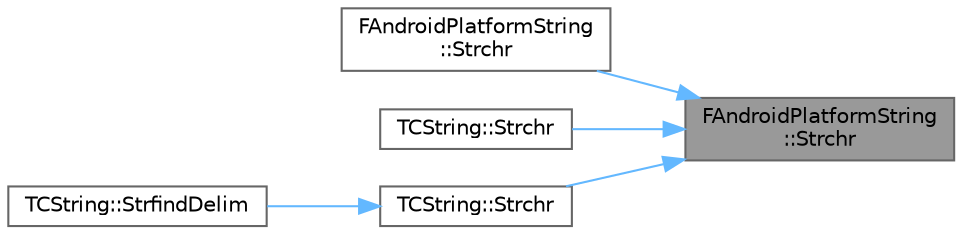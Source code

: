digraph "FAndroidPlatformString::Strchr"
{
 // INTERACTIVE_SVG=YES
 // LATEX_PDF_SIZE
  bgcolor="transparent";
  edge [fontname=Helvetica,fontsize=10,labelfontname=Helvetica,labelfontsize=10];
  node [fontname=Helvetica,fontsize=10,shape=box,height=0.2,width=0.4];
  rankdir="RL";
  Node1 [id="Node000001",label="FAndroidPlatformString\l::Strchr",height=0.2,width=0.4,color="gray40", fillcolor="grey60", style="filled", fontcolor="black",tooltip=" "];
  Node1 -> Node2 [id="edge1_Node000001_Node000002",dir="back",color="steelblue1",style="solid",tooltip=" "];
  Node2 [id="Node000002",label="FAndroidPlatformString\l::Strchr",height=0.2,width=0.4,color="grey40", fillcolor="white", style="filled",URL="$d5/d69/structFAndroidPlatformString.html#a74ad3e8da78ae1a818771c0973106453",tooltip=" "];
  Node1 -> Node3 [id="edge2_Node000001_Node000003",dir="back",color="steelblue1",style="solid",tooltip=" "];
  Node3 [id="Node000003",label="TCString::Strchr",height=0.2,width=0.4,color="grey40", fillcolor="white", style="filled",URL="$df/d74/structTCString.html#aa06d72d510b98fd9855aa9eae686697a",tooltip=" "];
  Node1 -> Node4 [id="edge3_Node000001_Node000004",dir="back",color="steelblue1",style="solid",tooltip=" "];
  Node4 [id="Node000004",label="TCString::Strchr",height=0.2,width=0.4,color="grey40", fillcolor="white", style="filled",URL="$df/d74/structTCString.html#a1aa5598f95b2b3cae1fd1eab860ce49b",tooltip="strchr wrapper"];
  Node4 -> Node5 [id="edge4_Node000004_Node000005",dir="back",color="steelblue1",style="solid",tooltip=" "];
  Node5 [id="Node000005",label="TCString::StrfindDelim",height=0.2,width=0.4,color="grey40", fillcolor="white", style="filled",URL="$df/d74/structTCString.html#ae3b6592eae84487a34c1e7c2d80fa076",tooltip="Finds string in string, case insensitive, requires the string be surrounded by one the specified deli..."];
}
